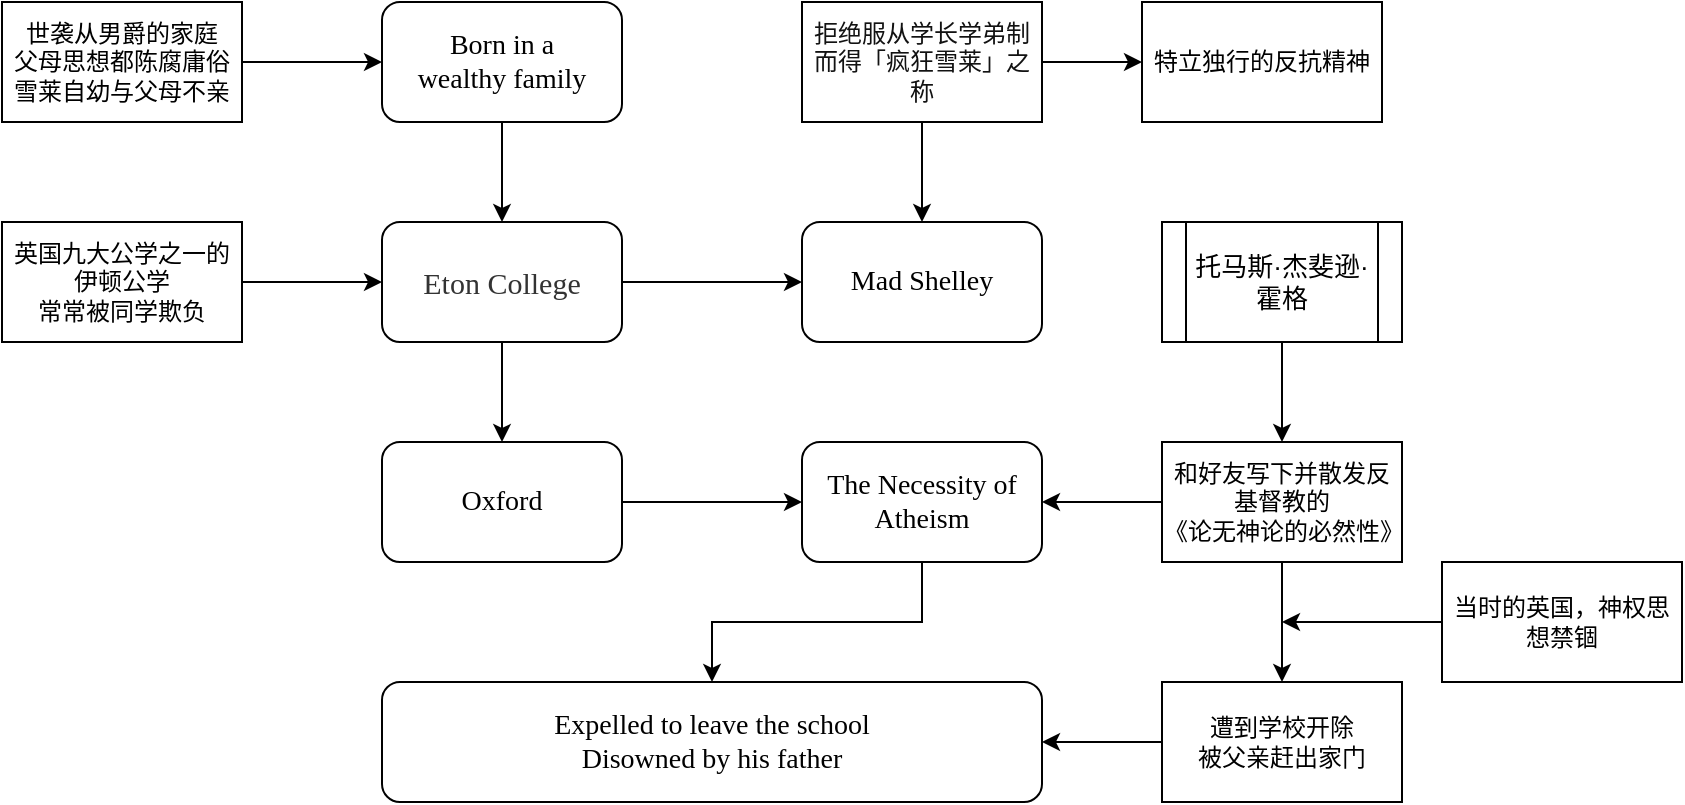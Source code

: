 <mxfile version="14.1.2" type="github">
  <diagram id="oBFxLRTFSiwSphZ9xtob" name="Page-1">
    <mxGraphModel dx="1422" dy="707" grid="1" gridSize="10" guides="1" tooltips="1" connect="1" arrows="1" fold="1" page="1" pageScale="1" pageWidth="827" pageHeight="1169" math="0" shadow="0">
      <root>
        <mxCell id="0" />
        <mxCell id="1" parent="0" />
        <mxCell id="Nt5zldpZcJnzgQMrTcaI-1" value="" style="edgeStyle=orthogonalEdgeStyle;rounded=0;orthogonalLoop=1;jettySize=auto;html=1;" edge="1" parent="1" source="4n1jHQFG5qLO6Pfqfd-5-2" target="4n1jHQFG5qLO6Pfqfd-5-3">
          <mxGeometry relative="1" as="geometry" />
        </mxCell>
        <mxCell id="4n1jHQFG5qLO6Pfqfd-5-2" value="&lt;span style=&quot;font-family: &amp;#34;comic sans ms&amp;#34; ; font-size: 14px&quot;&gt;Born in a&lt;/span&gt;&lt;br style=&quot;font-family: &amp;#34;comic sans ms&amp;#34; ; font-size: 14px&quot;&gt;&lt;span style=&quot;font-family: &amp;#34;comic sans ms&amp;#34; ; font-size: 14px&quot;&gt;wealthy family&lt;/span&gt;" style="rounded=1;whiteSpace=wrap;html=1;" parent="1" vertex="1">
          <mxGeometry x="240" y="130" width="120" height="60" as="geometry" />
        </mxCell>
        <mxCell id="4n1jHQFG5qLO6Pfqfd-5-10" value="" style="edgeStyle=orthogonalEdgeStyle;rounded=0;orthogonalLoop=1;jettySize=auto;html=1;fontFamily=Comic Sans MS;fontSize=14;" parent="1" source="4n1jHQFG5qLO6Pfqfd-5-3" target="4n1jHQFG5qLO6Pfqfd-5-8" edge="1">
          <mxGeometry relative="1" as="geometry" />
        </mxCell>
        <mxCell id="4n1jHQFG5qLO6Pfqfd-5-16" value="" style="edgeStyle=orthogonalEdgeStyle;rounded=0;orthogonalLoop=1;jettySize=auto;html=1;fontFamily=Comic Sans MS;fontSize=14;" parent="1" source="4n1jHQFG5qLO6Pfqfd-5-3" target="4n1jHQFG5qLO6Pfqfd-5-4" edge="1">
          <mxGeometry relative="1" as="geometry" />
        </mxCell>
        <mxCell id="4n1jHQFG5qLO6Pfqfd-5-3" value="&lt;span style=&quot;color: rgb(51 , 51 , 51) ; font-family: &amp;#34;comic sans ms&amp;#34; ; font-size: 15px ; background-color: rgb(255 , 255 , 255)&quot;&gt;Eton College&lt;/span&gt;" style="rounded=1;whiteSpace=wrap;html=1;" parent="1" vertex="1">
          <mxGeometry x="240" y="240" width="120" height="60" as="geometry" />
        </mxCell>
        <mxCell id="4n1jHQFG5qLO6Pfqfd-5-12" value="" style="edgeStyle=orthogonalEdgeStyle;rounded=0;orthogonalLoop=1;jettySize=auto;html=1;fontFamily=Comic Sans MS;fontSize=14;" parent="1" source="4n1jHQFG5qLO6Pfqfd-5-4" target="4n1jHQFG5qLO6Pfqfd-5-11" edge="1">
          <mxGeometry relative="1" as="geometry" />
        </mxCell>
        <mxCell id="4n1jHQFG5qLO6Pfqfd-5-4" value="&lt;span style=&quot;font-family: &amp;#34;comic sans ms&amp;#34; ; font-size: 14px&quot;&gt;Oxford&lt;/span&gt;" style="rounded=1;whiteSpace=wrap;html=1;" parent="1" vertex="1">
          <mxGeometry x="240" y="350" width="120" height="60" as="geometry" />
        </mxCell>
        <mxCell id="4n1jHQFG5qLO6Pfqfd-5-8" value="Mad Shelley" style="rounded=1;whiteSpace=wrap;html=1;fontFamily=Comic Sans MS;fontSize=14;" parent="1" vertex="1">
          <mxGeometry x="450" y="240" width="120" height="60" as="geometry" />
        </mxCell>
        <mxCell id="4n1jHQFG5qLO6Pfqfd-5-19" value="" style="edgeStyle=orthogonalEdgeStyle;rounded=0;orthogonalLoop=1;jettySize=auto;html=1;fontFamily=Comic Sans MS;fontSize=14;" parent="1" source="4n1jHQFG5qLO6Pfqfd-5-11" target="4n1jHQFG5qLO6Pfqfd-5-18" edge="1">
          <mxGeometry relative="1" as="geometry" />
        </mxCell>
        <mxCell id="4n1jHQFG5qLO6Pfqfd-5-11" value="The Necessity of Atheism" style="rounded=1;whiteSpace=wrap;html=1;fontFamily=Comic Sans MS;fontSize=14;" parent="1" vertex="1">
          <mxGeometry x="450" y="350" width="120" height="60" as="geometry" />
        </mxCell>
        <mxCell id="4n1jHQFG5qLO6Pfqfd-5-18" value="Expelled to leave the school&lt;br&gt;Disowned by his father" style="rounded=1;whiteSpace=wrap;html=1;fontFamily=Comic Sans MS;fontSize=14;" parent="1" vertex="1">
          <mxGeometry x="240" y="470" width="330" height="60" as="geometry" />
        </mxCell>
        <mxCell id="Nt5zldpZcJnzgQMrTcaI-4" value="" style="edgeStyle=orthogonalEdgeStyle;rounded=0;orthogonalLoop=1;jettySize=auto;html=1;" edge="1" parent="1" source="Nt5zldpZcJnzgQMrTcaI-2" target="4n1jHQFG5qLO6Pfqfd-5-2">
          <mxGeometry relative="1" as="geometry" />
        </mxCell>
        <mxCell id="Nt5zldpZcJnzgQMrTcaI-2" value="世袭从男爵的家庭&lt;br&gt;父母思想都陈腐庸俗&lt;br&gt;雪莱自幼与父母不亲" style="rounded=0;whiteSpace=wrap;html=1;" vertex="1" parent="1">
          <mxGeometry x="50" y="130" width="120" height="60" as="geometry" />
        </mxCell>
        <mxCell id="Nt5zldpZcJnzgQMrTcaI-7" value="" style="edgeStyle=orthogonalEdgeStyle;rounded=0;orthogonalLoop=1;jettySize=auto;html=1;" edge="1" parent="1" source="Nt5zldpZcJnzgQMrTcaI-6" target="4n1jHQFG5qLO6Pfqfd-5-3">
          <mxGeometry relative="1" as="geometry" />
        </mxCell>
        <mxCell id="Nt5zldpZcJnzgQMrTcaI-6" value="英国九大公学之一的&lt;br&gt;伊顿公学&lt;br&gt;常常被同学欺负" style="rounded=0;whiteSpace=wrap;html=1;" vertex="1" parent="1">
          <mxGeometry x="50" y="240" width="120" height="60" as="geometry" />
        </mxCell>
        <mxCell id="Nt5zldpZcJnzgQMrTcaI-9" value="" style="edgeStyle=orthogonalEdgeStyle;rounded=0;orthogonalLoop=1;jettySize=auto;html=1;" edge="1" parent="1" source="Nt5zldpZcJnzgQMrTcaI-8" target="4n1jHQFG5qLO6Pfqfd-5-8">
          <mxGeometry relative="1" as="geometry" />
        </mxCell>
        <mxCell id="Nt5zldpZcJnzgQMrTcaI-11" value="" style="edgeStyle=orthogonalEdgeStyle;rounded=0;orthogonalLoop=1;jettySize=auto;html=1;" edge="1" parent="1" source="Nt5zldpZcJnzgQMrTcaI-8" target="Nt5zldpZcJnzgQMrTcaI-10">
          <mxGeometry relative="1" as="geometry" />
        </mxCell>
        <mxCell id="Nt5zldpZcJnzgQMrTcaI-8" value="&lt;span style=&quot;color: rgb(18 , 18 , 18) ; font-family: , &amp;#34;blinkmacsystemfont&amp;#34; , &amp;#34;helvetica neue&amp;#34; , &amp;#34;pingfang sc&amp;#34; , &amp;#34;microsoft yahei&amp;#34; , &amp;#34;source han sans sc&amp;#34; , &amp;#34;noto sans cjk sc&amp;#34; , &amp;#34;wenquanyi micro hei&amp;#34; , sans-serif ; background-color: rgb(255 , 255 , 255)&quot;&gt;&lt;font style=&quot;font-size: 12px&quot;&gt;拒绝服从学长学弟制 而得「疯狂雪莱」之称&lt;/font&gt;&lt;/span&gt;" style="rounded=0;whiteSpace=wrap;html=1;" vertex="1" parent="1">
          <mxGeometry x="450" y="130" width="120" height="60" as="geometry" />
        </mxCell>
        <mxCell id="Nt5zldpZcJnzgQMrTcaI-10" value="特立独行的反抗精神" style="rounded=0;whiteSpace=wrap;html=1;" vertex="1" parent="1">
          <mxGeometry x="620" y="130" width="120" height="60" as="geometry" />
        </mxCell>
        <mxCell id="Nt5zldpZcJnzgQMrTcaI-13" value="" style="edgeStyle=orthogonalEdgeStyle;rounded=0;orthogonalLoop=1;jettySize=auto;html=1;" edge="1" parent="1" source="Nt5zldpZcJnzgQMrTcaI-12" target="4n1jHQFG5qLO6Pfqfd-5-11">
          <mxGeometry relative="1" as="geometry" />
        </mxCell>
        <mxCell id="Nt5zldpZcJnzgQMrTcaI-17" value="" style="edgeStyle=orthogonalEdgeStyle;rounded=0;orthogonalLoop=1;jettySize=auto;html=1;" edge="1" parent="1" source="Nt5zldpZcJnzgQMrTcaI-12" target="Nt5zldpZcJnzgQMrTcaI-14">
          <mxGeometry relative="1" as="geometry" />
        </mxCell>
        <mxCell id="Nt5zldpZcJnzgQMrTcaI-12" value="和好友写下并散发反基督教的&lt;br&gt;《论无神论的必然性》" style="rounded=0;whiteSpace=wrap;html=1;" vertex="1" parent="1">
          <mxGeometry x="630" y="350" width="120" height="60" as="geometry" />
        </mxCell>
        <mxCell id="Nt5zldpZcJnzgQMrTcaI-15" value="" style="edgeStyle=orthogonalEdgeStyle;rounded=0;orthogonalLoop=1;jettySize=auto;html=1;" edge="1" parent="1" source="Nt5zldpZcJnzgQMrTcaI-14" target="4n1jHQFG5qLO6Pfqfd-5-18">
          <mxGeometry relative="1" as="geometry" />
        </mxCell>
        <mxCell id="Nt5zldpZcJnzgQMrTcaI-14" value="遭到学校开除&lt;br&gt;被父亲赶出家门" style="rounded=0;whiteSpace=wrap;html=1;" vertex="1" parent="1">
          <mxGeometry x="630" y="470" width="120" height="60" as="geometry" />
        </mxCell>
        <mxCell id="Nt5zldpZcJnzgQMrTcaI-20" style="edgeStyle=orthogonalEdgeStyle;rounded=0;orthogonalLoop=1;jettySize=auto;html=1;exitX=0;exitY=0.5;exitDx=0;exitDy=0;" edge="1" parent="1" source="Nt5zldpZcJnzgQMrTcaI-16">
          <mxGeometry relative="1" as="geometry">
            <mxPoint x="690" y="440" as="targetPoint" />
          </mxGeometry>
        </mxCell>
        <mxCell id="Nt5zldpZcJnzgQMrTcaI-16" value="当时的英国，神权思想禁锢" style="rounded=0;whiteSpace=wrap;html=1;" vertex="1" parent="1">
          <mxGeometry x="770" y="410" width="120" height="60" as="geometry" />
        </mxCell>
        <mxCell id="Nt5zldpZcJnzgQMrTcaI-22" value="" style="edgeStyle=orthogonalEdgeStyle;rounded=0;orthogonalLoop=1;jettySize=auto;html=1;" edge="1" parent="1" source="Nt5zldpZcJnzgQMrTcaI-21" target="Nt5zldpZcJnzgQMrTcaI-12">
          <mxGeometry relative="1" as="geometry" />
        </mxCell>
        <mxCell id="Nt5zldpZcJnzgQMrTcaI-21" value="&lt;font style=&quot;font-size: 13px&quot;&gt;托马斯·杰斐逊·霍格&lt;/font&gt;" style="shape=process;whiteSpace=wrap;html=1;backgroundOutline=1;" vertex="1" parent="1">
          <mxGeometry x="630" y="240" width="120" height="60" as="geometry" />
        </mxCell>
      </root>
    </mxGraphModel>
  </diagram>
</mxfile>
